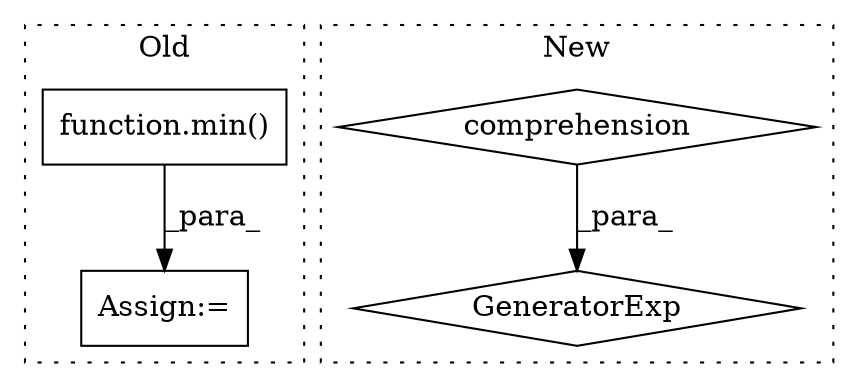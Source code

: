 digraph G {
subgraph cluster0 {
1 [label="function.min()" a="75" s="2430,2455" l="4,44" shape="box"];
4 [label="Assign:=" a="68" s="2427" l="3" shape="box"];
label = "Old";
style="dotted";
}
subgraph cluster1 {
2 [label="GeneratorExp" a="55" s="5671" l="5" shape="diamond"];
3 [label="comprehension" a="45" s="5701" l="3" shape="diamond"];
label = "New";
style="dotted";
}
1 -> 4 [label="_para_"];
3 -> 2 [label="_para_"];
}